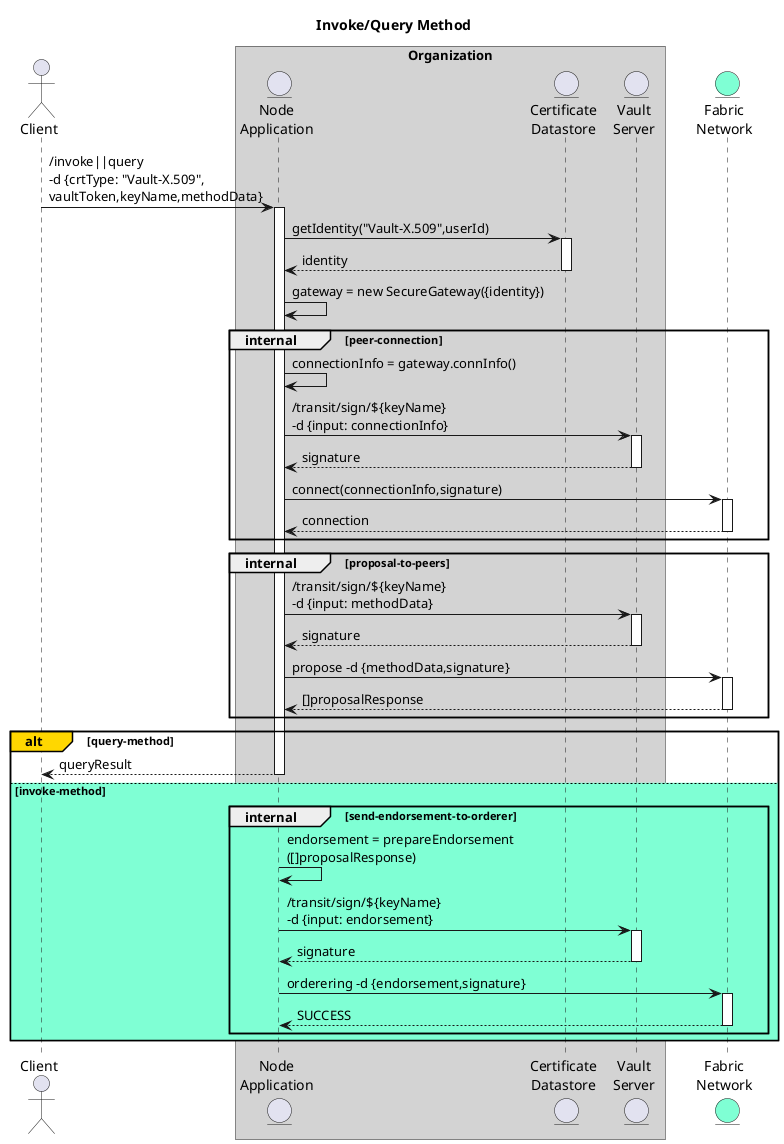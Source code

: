 @startuml

title "Invoke/Query Method"

skinparam BoxPadding 25

actor "Client" as client

box "Organization" #LightGray
    entity "Node\nApplication" as app
    entity "Certificate\nDatastore" as crtStore
    entity "Vault\nServer" as vault
end box

entity "Fabric\nNetwork" as network #Aquamarine

client->app: /invoke||query \n-d {crtType: "Vault-X.509",\nvaultToken,keyName,methodData}

activate app


app->crtStore: getIdentity("Vault-X.509",userId)
activate crtStore

return identity
app->app: gateway = new SecureGateway({identity})
group internal [peer-connection]
    app->app: connectionInfo = gateway.connInfo()
    app->vault: /transit/sign/${keyName} \n-d {input: connectionInfo}
    activate vault
    return signature

    app->network: connect(connectionInfo,signature)
    activate network
    return connection
end

group internal [proposal-to-peers]
    app->vault: /transit/sign/${keyName} \n-d {input: methodData}
    activate vault
    return signature

    app->network: propose -d {methodData,signature}
    activate network
    return []proposalResponse
end

alt#Gold query-method
    return queryResult
else #Aquamarine invoke-method
    group internal [send-endorsement-to-orderer]
        app->app: endorsement = prepareEndorsement\n([]proposalResponse)
        app->vault: /transit/sign/${keyName} \n-d {input: endorsement}
        activate vault
        return signature

        app->network: orderering -d {endorsement,signature}
        activate network
        return SUCCESS
    end
end
@enduml